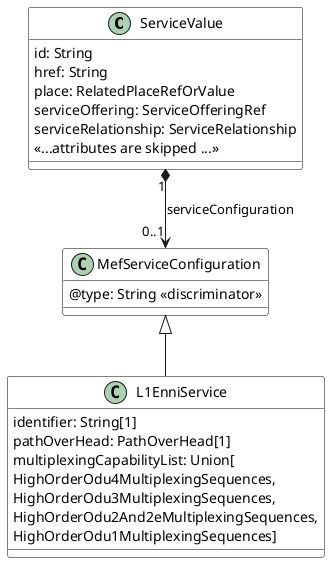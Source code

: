 @startuml
skinparam {
    ClassBackgroundColor White
    ClassBorderColor Black
}

class ServiceValue {
    id: String
    href: String
    place: RelatedPlaceRefOrValue
    serviceOffering: ServiceOfferingRef
    serviceRelationship: ServiceRelationship
    << ...attributes are skipped ...>>
}

class MefServiceConfiguration {
    @type: String <<discriminator>>
}

class L1EnniService {
    identifier: String[1]
    pathOverHead: PathOverHead[1]
    multiplexingCapabilityList: Union[
        HighOrderOdu4MultiplexingSequences,
        HighOrderOdu3MultiplexingSequences,
        HighOrderOdu2And2eMultiplexingSequences,
        HighOrderOdu1MultiplexingSequences]
}

MefServiceConfiguration <|-- L1EnniService
ServiceValue "1" *--> "0..1" MefServiceConfiguration: serviceConfiguration

@enduml